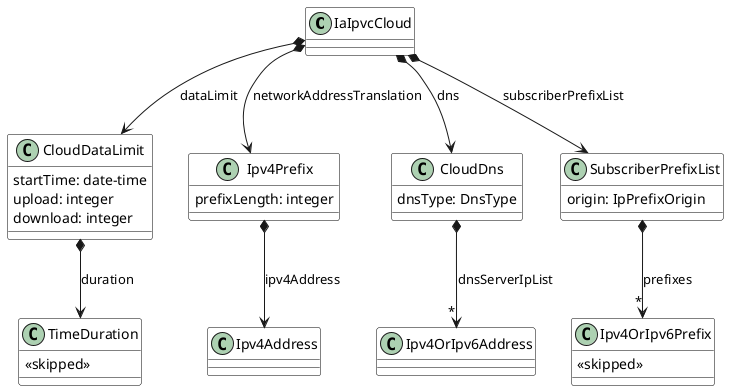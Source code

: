 @startuml

skinparam {
    ClassBackgroundColor White
    ClassBorderColor Black
}


class IaIpvcCloud {

}

IaIpvcCloud *--> CloudDataLimit : dataLimit
IaIpvcCloud *--> Ipv4Prefix : networkAddressTranslation
IaIpvcCloud *--> CloudDns : dns
IaIpvcCloud *--> SubscriberPrefixList : subscriberPrefixList


class CloudDataLimit {

    startTime: date-time
    upload: integer
    download: integer
}

CloudDataLimit *--> TimeDuration : duration

class CloudDns {

    dnsType: DnsType
}

CloudDns *-->"*" Ipv4OrIpv6Address : dnsServerIpList


class SubscriberPrefixList {

    origin: IpPrefixOrigin
}

SubscriberPrefixList *-->"*" Ipv4OrIpv6Prefix : prefixes


class Ipv4Prefix {

    prefixLength: integer
}

Ipv4Prefix *--> Ipv4Address : ipv4Address


class  TimeDuration {
  <<skipped>>
}

class  Ipv4OrIpv6Prefix {
  <<skipped>>
}

@enduml